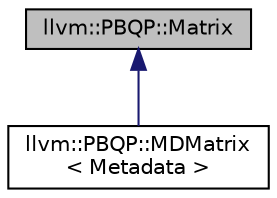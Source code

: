 digraph "llvm::PBQP::Matrix"
{
 // LATEX_PDF_SIZE
  bgcolor="transparent";
  edge [fontname="Helvetica",fontsize="10",labelfontname="Helvetica",labelfontsize="10"];
  node [fontname="Helvetica",fontsize="10",shape=record];
  Node1 [label="llvm::PBQP::Matrix",height=0.2,width=0.4,color="black", fillcolor="grey75", style="filled", fontcolor="black",tooltip="PBQP Matrix class."];
  Node1 -> Node2 [dir="back",color="midnightblue",fontsize="10",style="solid",fontname="Helvetica"];
  Node2 [label="llvm::PBQP::MDMatrix\l\< Metadata \>",height=0.2,width=0.4,color="black",URL="$classllvm_1_1PBQP_1_1MDMatrix.html",tooltip=" "];
}
